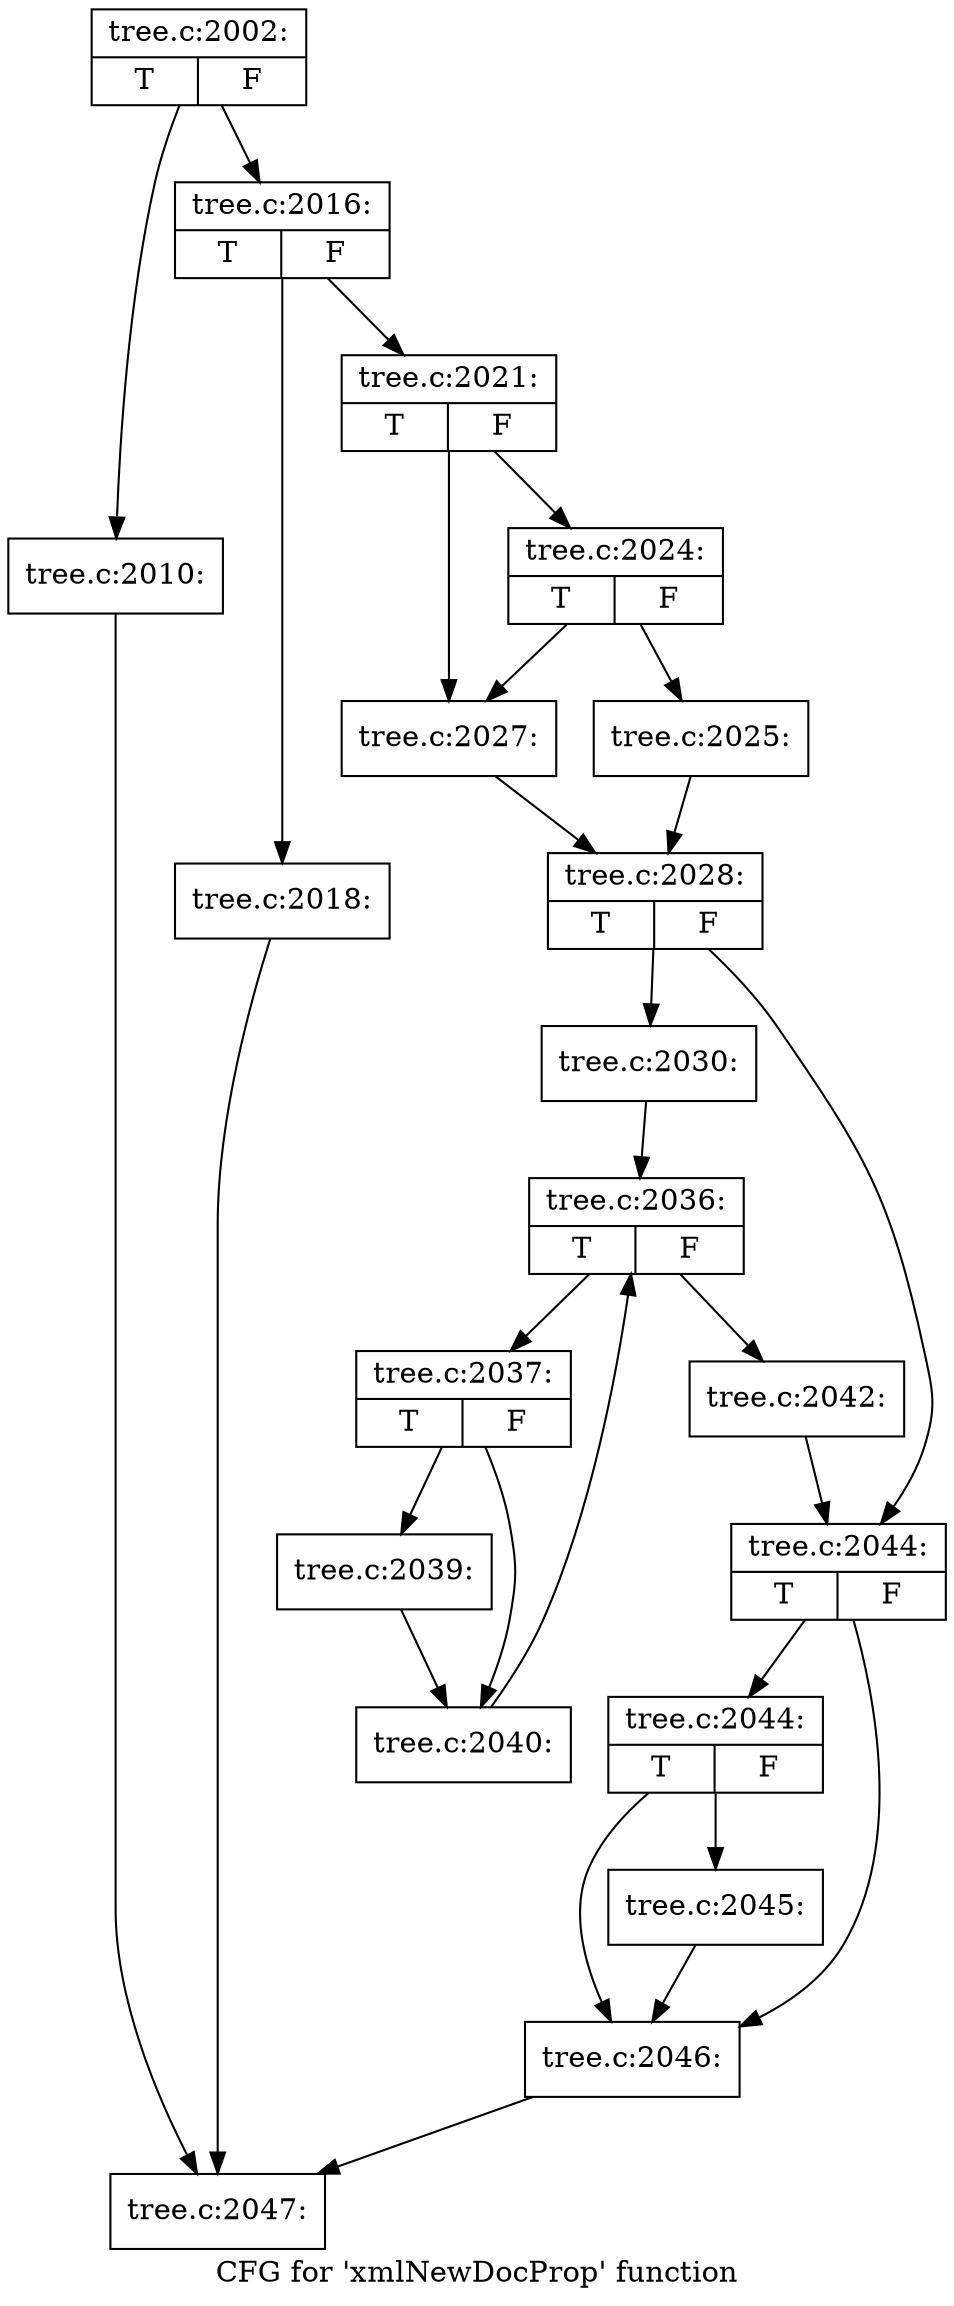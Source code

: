 digraph "CFG for 'xmlNewDocProp' function" {
	label="CFG for 'xmlNewDocProp' function";

	Node0x43509a0 [shape=record,label="{tree.c:2002:|{<s0>T|<s1>F}}"];
	Node0x43509a0 -> Node0x4357030;
	Node0x43509a0 -> Node0x4357080;
	Node0x4357030 [shape=record,label="{tree.c:2010:}"];
	Node0x4357030 -> Node0x43563e0;
	Node0x4357080 [shape=record,label="{tree.c:2016:|{<s0>T|<s1>F}}"];
	Node0x4357080 -> Node0x43578b0;
	Node0x4357080 -> Node0x4357900;
	Node0x43578b0 [shape=record,label="{tree.c:2018:}"];
	Node0x43578b0 -> Node0x43563e0;
	Node0x4357900 [shape=record,label="{tree.c:2021:|{<s0>T|<s1>F}}"];
	Node0x4357900 -> Node0x4358710;
	Node0x4357900 -> Node0x43586c0;
	Node0x4358710 [shape=record,label="{tree.c:2024:|{<s0>T|<s1>F}}"];
	Node0x4358710 -> Node0x4358620;
	Node0x4358710 -> Node0x43586c0;
	Node0x4358620 [shape=record,label="{tree.c:2025:}"];
	Node0x4358620 -> Node0x4358670;
	Node0x43586c0 [shape=record,label="{tree.c:2027:}"];
	Node0x43586c0 -> Node0x4358670;
	Node0x4358670 [shape=record,label="{tree.c:2028:|{<s0>T|<s1>F}}"];
	Node0x4358670 -> Node0x4359670;
	Node0x4358670 -> Node0x43599a0;
	Node0x4359670 [shape=record,label="{tree.c:2030:}"];
	Node0x4359670 -> Node0x435afe0;
	Node0x435afe0 [shape=record,label="{tree.c:2036:|{<s0>T|<s1>F}}"];
	Node0x435afe0 -> Node0x435b390;
	Node0x435afe0 -> Node0x435b1c0;
	Node0x435b390 [shape=record,label="{tree.c:2037:|{<s0>T|<s1>F}}"];
	Node0x435b390 -> Node0x435b720;
	Node0x435b390 -> Node0x435b770;
	Node0x435b720 [shape=record,label="{tree.c:2039:}"];
	Node0x435b720 -> Node0x435b770;
	Node0x435b770 [shape=record,label="{tree.c:2040:}"];
	Node0x435b770 -> Node0x435afe0;
	Node0x435b1c0 [shape=record,label="{tree.c:2042:}"];
	Node0x435b1c0 -> Node0x43599a0;
	Node0x43599a0 [shape=record,label="{tree.c:2044:|{<s0>T|<s1>F}}"];
	Node0x43599a0 -> Node0x435c340;
	Node0x43599a0 -> Node0x435c2f0;
	Node0x435c340 [shape=record,label="{tree.c:2044:|{<s0>T|<s1>F}}"];
	Node0x435c340 -> Node0x435c2a0;
	Node0x435c340 -> Node0x435c2f0;
	Node0x435c2a0 [shape=record,label="{tree.c:2045:}"];
	Node0x435c2a0 -> Node0x435c2f0;
	Node0x435c2f0 [shape=record,label="{tree.c:2046:}"];
	Node0x435c2f0 -> Node0x43563e0;
	Node0x43563e0 [shape=record,label="{tree.c:2047:}"];
}
